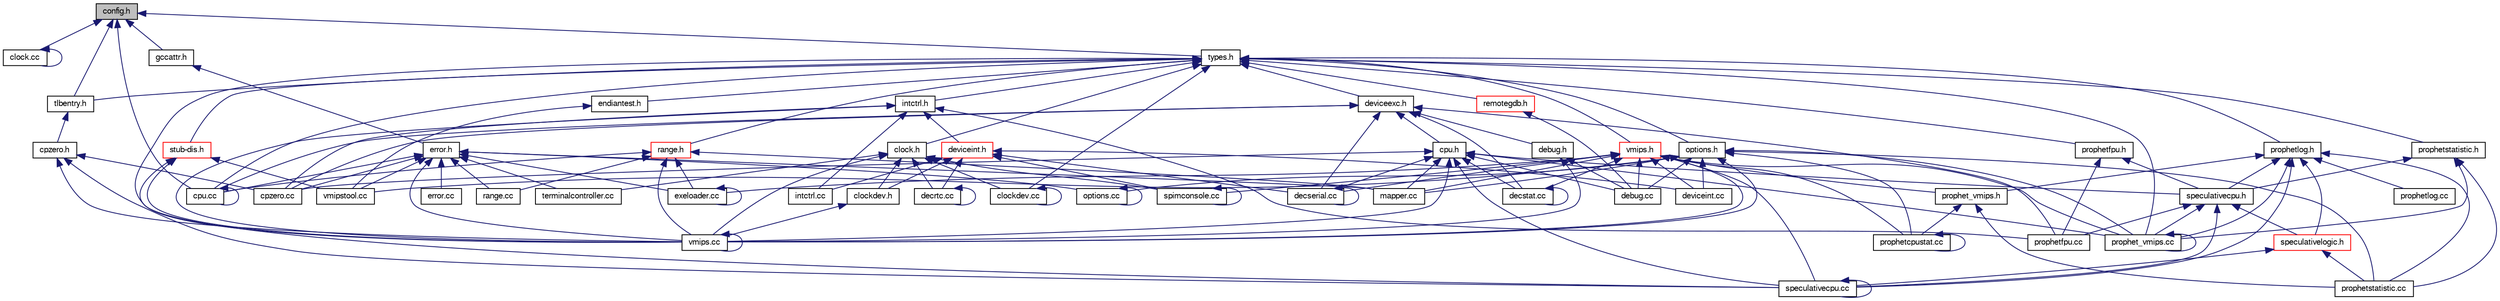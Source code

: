 digraph G
{
  edge [fontname="FreeSans",fontsize="10",labelfontname="FreeSans",labelfontsize="10"];
  node [fontname="FreeSans",fontsize="10",shape=record];
  Node1 [label="config.h",height=0.2,width=0.4,color="black", fillcolor="grey75", style="filled" fontcolor="black"];
  Node1 -> Node2 [dir=back,color="midnightblue",fontsize="10",style="solid"];
  Node2 [label="clock.cc",height=0.2,width=0.4,color="black", fillcolor="white", style="filled",URL="$clock_8cc.html"];
  Node2 -> Node2 [dir=back,color="midnightblue",fontsize="10",style="solid"];
  Node1 -> Node3 [dir=back,color="midnightblue",fontsize="10",style="solid"];
  Node3 [label="cpu.cc",height=0.2,width=0.4,color="black", fillcolor="white", style="filled",URL="$cpu_8cc.html"];
  Node3 -> Node3 [dir=back,color="midnightblue",fontsize="10",style="solid"];
  Node1 -> Node4 [dir=back,color="midnightblue",fontsize="10",style="solid"];
  Node4 [label="gccattr.h",height=0.2,width=0.4,color="black", fillcolor="white", style="filled",URL="$gccattr_8h.html"];
  Node4 -> Node5 [dir=back,color="midnightblue",fontsize="10",style="solid"];
  Node5 [label="error.h",height=0.2,width=0.4,color="black", fillcolor="white", style="filled",URL="$error_8h.html"];
  Node5 -> Node3 [dir=back,color="midnightblue",fontsize="10",style="solid"];
  Node5 -> Node6 [dir=back,color="midnightblue",fontsize="10",style="solid"];
  Node6 [label="cpzero.cc",height=0.2,width=0.4,color="black", fillcolor="white", style="filled",URL="$cpzero_8cc.html"];
  Node5 -> Node7 [dir=back,color="midnightblue",fontsize="10",style="solid"];
  Node7 [label="error.cc",height=0.2,width=0.4,color="black", fillcolor="white", style="filled",URL="$error_8cc.html"];
  Node5 -> Node8 [dir=back,color="midnightblue",fontsize="10",style="solid"];
  Node8 [label="exeloader.cc",height=0.2,width=0.4,color="black", fillcolor="white", style="filled",URL="$exeloader_8cc.html"];
  Node8 -> Node8 [dir=back,color="midnightblue",fontsize="10",style="solid"];
  Node5 -> Node9 [dir=back,color="midnightblue",fontsize="10",style="solid"];
  Node9 [label="mapper.cc",height=0.2,width=0.4,color="black", fillcolor="white", style="filled",URL="$mapper_8cc.html"];
  Node5 -> Node10 [dir=back,color="midnightblue",fontsize="10",style="solid"];
  Node10 [label="options.cc",height=0.2,width=0.4,color="black", fillcolor="white", style="filled",URL="$options_8cc.html"];
  Node10 -> Node10 [dir=back,color="midnightblue",fontsize="10",style="solid"];
  Node5 -> Node11 [dir=back,color="midnightblue",fontsize="10",style="solid"];
  Node11 [label="range.cc",height=0.2,width=0.4,color="black", fillcolor="white", style="filled",URL="$range_8cc.html"];
  Node5 -> Node12 [dir=back,color="midnightblue",fontsize="10",style="solid"];
  Node12 [label="terminalcontroller.cc",height=0.2,width=0.4,color="black", fillcolor="white", style="filled",URL="$terminalcontroller_8cc.html"];
  Node5 -> Node13 [dir=back,color="midnightblue",fontsize="10",style="solid"];
  Node13 [label="vmips.cc",height=0.2,width=0.4,color="black", fillcolor="white", style="filled",URL="$vmips_8cc.html"];
  Node13 -> Node13 [dir=back,color="midnightblue",fontsize="10",style="solid"];
  Node5 -> Node14 [dir=back,color="midnightblue",fontsize="10",style="solid"];
  Node14 [label="vmipstool.cc",height=0.2,width=0.4,color="black", fillcolor="white", style="filled",URL="$vmipstool_8cc.html"];
  Node1 -> Node15 [dir=back,color="midnightblue",fontsize="10",style="solid"];
  Node15 [label="tlbentry.h",height=0.2,width=0.4,color="black", fillcolor="white", style="filled",URL="$tlbentry_8h.html"];
  Node15 -> Node16 [dir=back,color="midnightblue",fontsize="10",style="solid"];
  Node16 [label="cpzero.h",height=0.2,width=0.4,color="black", fillcolor="white", style="filled",URL="$cpzero_8h.html"];
  Node16 -> Node6 [dir=back,color="midnightblue",fontsize="10",style="solid"];
  Node16 -> Node17 [dir=back,color="midnightblue",fontsize="10",style="solid"];
  Node17 [label="speculativecpu.cc",height=0.2,width=0.4,color="black", fillcolor="white", style="filled",URL="$speculativecpu_8cc.html"];
  Node17 -> Node17 [dir=back,color="midnightblue",fontsize="10",style="solid"];
  Node16 -> Node13 [dir=back,color="midnightblue",fontsize="10",style="solid"];
  Node1 -> Node18 [dir=back,color="midnightblue",fontsize="10",style="solid"];
  Node18 [label="types.h",height=0.2,width=0.4,color="black", fillcolor="white", style="filled",URL="$types_8h.html"];
  Node18 -> Node19 [dir=back,color="midnightblue",fontsize="10",style="solid"];
  Node19 [label="clock.h",height=0.2,width=0.4,color="black", fillcolor="white", style="filled",URL="$clock_8h.html"];
  Node19 -> Node20 [dir=back,color="midnightblue",fontsize="10",style="solid"];
  Node20 [label="clockdev.cc",height=0.2,width=0.4,color="black", fillcolor="white", style="filled",URL="$clockdev_8cc.html"];
  Node20 -> Node20 [dir=back,color="midnightblue",fontsize="10",style="solid"];
  Node19 -> Node21 [dir=back,color="midnightblue",fontsize="10",style="solid"];
  Node21 [label="clockdev.h",height=0.2,width=0.4,color="black", fillcolor="white", style="filled",URL="$clockdev_8h.html"];
  Node21 -> Node13 [dir=back,color="midnightblue",fontsize="10",style="solid"];
  Node19 -> Node22 [dir=back,color="midnightblue",fontsize="10",style="solid"];
  Node22 [label="decrtc.cc",height=0.2,width=0.4,color="black", fillcolor="white", style="filled",URL="$decrtc_8cc.html"];
  Node22 -> Node22 [dir=back,color="midnightblue",fontsize="10",style="solid"];
  Node19 -> Node23 [dir=back,color="midnightblue",fontsize="10",style="solid"];
  Node23 [label="spimconsole.cc",height=0.2,width=0.4,color="black", fillcolor="white", style="filled",URL="$spimconsole_8cc.html"];
  Node23 -> Node23 [dir=back,color="midnightblue",fontsize="10",style="solid"];
  Node19 -> Node12 [dir=back,color="midnightblue",fontsize="10",style="solid"];
  Node19 -> Node13 [dir=back,color="midnightblue",fontsize="10",style="solid"];
  Node18 -> Node20 [dir=back,color="midnightblue",fontsize="10",style="solid"];
  Node18 -> Node3 [dir=back,color="midnightblue",fontsize="10",style="solid"];
  Node18 -> Node24 [dir=back,color="midnightblue",fontsize="10",style="solid"];
  Node24 [label="deviceexc.h",height=0.2,width=0.4,color="black", fillcolor="white", style="filled",URL="$deviceexc_8h.html"];
  Node24 -> Node3 [dir=back,color="midnightblue",fontsize="10",style="solid"];
  Node24 -> Node25 [dir=back,color="midnightblue",fontsize="10",style="solid"];
  Node25 [label="cpu.h",height=0.2,width=0.4,color="black", fillcolor="white", style="filled",URL="$cpu_8h.html"];
  Node25 -> Node6 [dir=back,color="midnightblue",fontsize="10",style="solid"];
  Node25 -> Node26 [dir=back,color="midnightblue",fontsize="10",style="solid"];
  Node26 [label="debug.cc",height=0.2,width=0.4,color="black", fillcolor="white", style="filled",URL="$debug_8cc.html"];
  Node25 -> Node27 [dir=back,color="midnightblue",fontsize="10",style="solid"];
  Node27 [label="decserial.cc",height=0.2,width=0.4,color="black", fillcolor="white", style="filled",URL="$decserial_8cc.html"];
  Node27 -> Node27 [dir=back,color="midnightblue",fontsize="10",style="solid"];
  Node25 -> Node28 [dir=back,color="midnightblue",fontsize="10",style="solid"];
  Node28 [label="decstat.cc",height=0.2,width=0.4,color="black", fillcolor="white", style="filled",URL="$decstat_8cc.html"];
  Node28 -> Node28 [dir=back,color="midnightblue",fontsize="10",style="solid"];
  Node25 -> Node9 [dir=back,color="midnightblue",fontsize="10",style="solid"];
  Node25 -> Node29 [dir=back,color="midnightblue",fontsize="10",style="solid"];
  Node29 [label="prophet_vmips.cc",height=0.2,width=0.4,color="black", fillcolor="white", style="filled",URL="$prophet__vmips_8cc.html"];
  Node29 -> Node29 [dir=back,color="midnightblue",fontsize="10",style="solid"];
  Node25 -> Node17 [dir=back,color="midnightblue",fontsize="10",style="solid"];
  Node25 -> Node30 [dir=back,color="midnightblue",fontsize="10",style="solid"];
  Node30 [label="speculativecpu.h",height=0.2,width=0.4,color="black", fillcolor="white", style="filled",URL="$speculativecpu_8h.html"];
  Node30 -> Node29 [dir=back,color="midnightblue",fontsize="10",style="solid"];
  Node30 -> Node31 [dir=back,color="midnightblue",fontsize="10",style="solid"];
  Node31 [label="prophetfpu.cc",height=0.2,width=0.4,color="black", fillcolor="white", style="filled",URL="$prophetfpu_8cc.html"];
  Node30 -> Node17 [dir=back,color="midnightblue",fontsize="10",style="solid"];
  Node30 -> Node32 [dir=back,color="midnightblue",fontsize="10",style="solid"];
  Node32 [label="speculativelogic.h",height=0.2,width=0.4,color="red", fillcolor="white", style="filled",URL="$speculativelogic_8h.html"];
  Node32 -> Node33 [dir=back,color="midnightblue",fontsize="10",style="solid"];
  Node33 [label="prophetstatistic.cc",height=0.2,width=0.4,color="black", fillcolor="white", style="filled",URL="$prophetstatistic_8cc.html"];
  Node32 -> Node17 [dir=back,color="midnightblue",fontsize="10",style="solid"];
  Node25 -> Node13 [dir=back,color="midnightblue",fontsize="10",style="solid"];
  Node24 -> Node6 [dir=back,color="midnightblue",fontsize="10",style="solid"];
  Node24 -> Node34 [dir=back,color="midnightblue",fontsize="10",style="solid"];
  Node34 [label="debug.h",height=0.2,width=0.4,color="black", fillcolor="white", style="filled",URL="$debug_8h.html"];
  Node34 -> Node26 [dir=back,color="midnightblue",fontsize="10",style="solid"];
  Node34 -> Node13 [dir=back,color="midnightblue",fontsize="10",style="solid"];
  Node24 -> Node27 [dir=back,color="midnightblue",fontsize="10",style="solid"];
  Node24 -> Node28 [dir=back,color="midnightblue",fontsize="10",style="solid"];
  Node24 -> Node31 [dir=back,color="midnightblue",fontsize="10",style="solid"];
  Node18 -> Node35 [dir=back,color="midnightblue",fontsize="10",style="solid"];
  Node35 [label="endiantest.h",height=0.2,width=0.4,color="black", fillcolor="white", style="filled",URL="$endiantest_8h.html"];
  Node35 -> Node14 [dir=back,color="midnightblue",fontsize="10",style="solid"];
  Node18 -> Node36 [dir=back,color="midnightblue",fontsize="10",style="solid"];
  Node36 [label="intctrl.h",height=0.2,width=0.4,color="black", fillcolor="white", style="filled",URL="$intctrl_8h.html"];
  Node36 -> Node6 [dir=back,color="midnightblue",fontsize="10",style="solid"];
  Node36 -> Node37 [dir=back,color="midnightblue",fontsize="10",style="solid"];
  Node37 [label="deviceint.h",height=0.2,width=0.4,color="red", fillcolor="white", style="filled",URL="$deviceint_8h.html"];
  Node37 -> Node21 [dir=back,color="midnightblue",fontsize="10",style="solid"];
  Node37 -> Node22 [dir=back,color="midnightblue",fontsize="10",style="solid"];
  Node37 -> Node27 [dir=back,color="midnightblue",fontsize="10",style="solid"];
  Node37 -> Node38 [dir=back,color="midnightblue",fontsize="10",style="solid"];
  Node38 [label="deviceint.cc",height=0.2,width=0.4,color="black", fillcolor="white", style="filled",URL="$deviceint_8cc.html"];
  Node37 -> Node39 [dir=back,color="midnightblue",fontsize="10",style="solid"];
  Node39 [label="intctrl.cc",height=0.2,width=0.4,color="black", fillcolor="white", style="filled",URL="$intctrl_8cc.html"];
  Node37 -> Node23 [dir=back,color="midnightblue",fontsize="10",style="solid"];
  Node36 -> Node39 [dir=back,color="midnightblue",fontsize="10",style="solid"];
  Node36 -> Node31 [dir=back,color="midnightblue",fontsize="10",style="solid"];
  Node36 -> Node13 [dir=back,color="midnightblue",fontsize="10",style="solid"];
  Node18 -> Node40 [dir=back,color="midnightblue",fontsize="10",style="solid"];
  Node40 [label="options.h",height=0.2,width=0.4,color="black", fillcolor="white", style="filled",URL="$options_8h.html"];
  Node40 -> Node26 [dir=back,color="midnightblue",fontsize="10",style="solid"];
  Node40 -> Node38 [dir=back,color="midnightblue",fontsize="10",style="solid"];
  Node40 -> Node9 [dir=back,color="midnightblue",fontsize="10",style="solid"];
  Node40 -> Node10 [dir=back,color="midnightblue",fontsize="10",style="solid"];
  Node40 -> Node29 [dir=back,color="midnightblue",fontsize="10",style="solid"];
  Node40 -> Node41 [dir=back,color="midnightblue",fontsize="10",style="solid"];
  Node41 [label="prophetcpustat.cc",height=0.2,width=0.4,color="black", fillcolor="white", style="filled",URL="$prophetcpustat_8cc.html"];
  Node41 -> Node41 [dir=back,color="midnightblue",fontsize="10",style="solid"];
  Node40 -> Node33 [dir=back,color="midnightblue",fontsize="10",style="solid"];
  Node40 -> Node13 [dir=back,color="midnightblue",fontsize="10",style="solid"];
  Node40 -> Node14 [dir=back,color="midnightblue",fontsize="10",style="solid"];
  Node18 -> Node29 [dir=back,color="midnightblue",fontsize="10",style="solid"];
  Node18 -> Node42 [dir=back,color="midnightblue",fontsize="10",style="solid"];
  Node42 [label="prophetfpu.h",height=0.2,width=0.4,color="black", fillcolor="white", style="filled",URL="$prophetfpu_8h.html"];
  Node42 -> Node31 [dir=back,color="midnightblue",fontsize="10",style="solid"];
  Node42 -> Node30 [dir=back,color="midnightblue",fontsize="10",style="solid"];
  Node18 -> Node43 [dir=back,color="midnightblue",fontsize="10",style="solid"];
  Node43 [label="prophetlog.h",height=0.2,width=0.4,color="black", fillcolor="white", style="filled",URL="$prophetlog_8h.html"];
  Node43 -> Node29 [dir=back,color="midnightblue",fontsize="10",style="solid"];
  Node43 -> Node44 [dir=back,color="midnightblue",fontsize="10",style="solid"];
  Node44 [label="prophet_vmips.h",height=0.2,width=0.4,color="black", fillcolor="white", style="filled",URL="$prophet__vmips_8h.html"];
  Node44 -> Node41 [dir=back,color="midnightblue",fontsize="10",style="solid"];
  Node44 -> Node33 [dir=back,color="midnightblue",fontsize="10",style="solid"];
  Node43 -> Node45 [dir=back,color="midnightblue",fontsize="10",style="solid"];
  Node45 [label="prophetlog.cc",height=0.2,width=0.4,color="black", fillcolor="white", style="filled",URL="$prophetlog_8cc.html"];
  Node43 -> Node33 [dir=back,color="midnightblue",fontsize="10",style="solid"];
  Node43 -> Node17 [dir=back,color="midnightblue",fontsize="10",style="solid"];
  Node43 -> Node30 [dir=back,color="midnightblue",fontsize="10",style="solid"];
  Node43 -> Node32 [dir=back,color="midnightblue",fontsize="10",style="solid"];
  Node18 -> Node46 [dir=back,color="midnightblue",fontsize="10",style="solid"];
  Node46 [label="prophetstatistic.h",height=0.2,width=0.4,color="black", fillcolor="white", style="filled",URL="$prophetstatistic_8h.html"];
  Node46 -> Node29 [dir=back,color="midnightblue",fontsize="10",style="solid"];
  Node46 -> Node33 [dir=back,color="midnightblue",fontsize="10",style="solid"];
  Node46 -> Node30 [dir=back,color="midnightblue",fontsize="10",style="solid"];
  Node18 -> Node47 [dir=back,color="midnightblue",fontsize="10",style="solid"];
  Node47 [label="range.h",height=0.2,width=0.4,color="red", fillcolor="white", style="filled",URL="$range_8h.html"];
  Node47 -> Node3 [dir=back,color="midnightblue",fontsize="10",style="solid"];
  Node47 -> Node8 [dir=back,color="midnightblue",fontsize="10",style="solid"];
  Node47 -> Node9 [dir=back,color="midnightblue",fontsize="10",style="solid"];
  Node47 -> Node11 [dir=back,color="midnightblue",fontsize="10",style="solid"];
  Node47 -> Node13 [dir=back,color="midnightblue",fontsize="10",style="solid"];
  Node18 -> Node48 [dir=back,color="midnightblue",fontsize="10",style="solid"];
  Node48 [label="remotegdb.h",height=0.2,width=0.4,color="red", fillcolor="white", style="filled",URL="$remotegdb_8h.html"];
  Node48 -> Node26 [dir=back,color="midnightblue",fontsize="10",style="solid"];
  Node18 -> Node49 [dir=back,color="midnightblue",fontsize="10",style="solid"];
  Node49 [label="stub-dis.h",height=0.2,width=0.4,color="red", fillcolor="white", style="filled",URL="$stub-dis_8h.html"];
  Node49 -> Node17 [dir=back,color="midnightblue",fontsize="10",style="solid"];
  Node49 -> Node13 [dir=back,color="midnightblue",fontsize="10",style="solid"];
  Node49 -> Node14 [dir=back,color="midnightblue",fontsize="10",style="solid"];
  Node18 -> Node15 [dir=back,color="midnightblue",fontsize="10",style="solid"];
  Node18 -> Node13 [dir=back,color="midnightblue",fontsize="10",style="solid"];
  Node18 -> Node50 [dir=back,color="midnightblue",fontsize="10",style="solid"];
  Node50 [label="vmips.h",height=0.2,width=0.4,color="red", fillcolor="white", style="filled",URL="$vmips_8h.html"];
  Node50 -> Node26 [dir=back,color="midnightblue",fontsize="10",style="solid"];
  Node50 -> Node27 [dir=back,color="midnightblue",fontsize="10",style="solid"];
  Node50 -> Node28 [dir=back,color="midnightblue",fontsize="10",style="solid"];
  Node50 -> Node38 [dir=back,color="midnightblue",fontsize="10",style="solid"];
  Node50 -> Node8 [dir=back,color="midnightblue",fontsize="10",style="solid"];
  Node50 -> Node9 [dir=back,color="midnightblue",fontsize="10",style="solid"];
  Node50 -> Node29 [dir=back,color="midnightblue",fontsize="10",style="solid"];
  Node50 -> Node44 [dir=back,color="midnightblue",fontsize="10",style="solid"];
  Node50 -> Node41 [dir=back,color="midnightblue",fontsize="10",style="solid"];
  Node50 -> Node17 [dir=back,color="midnightblue",fontsize="10",style="solid"];
  Node50 -> Node23 [dir=back,color="midnightblue",fontsize="10",style="solid"];
  Node50 -> Node13 [dir=back,color="midnightblue",fontsize="10",style="solid"];
}
